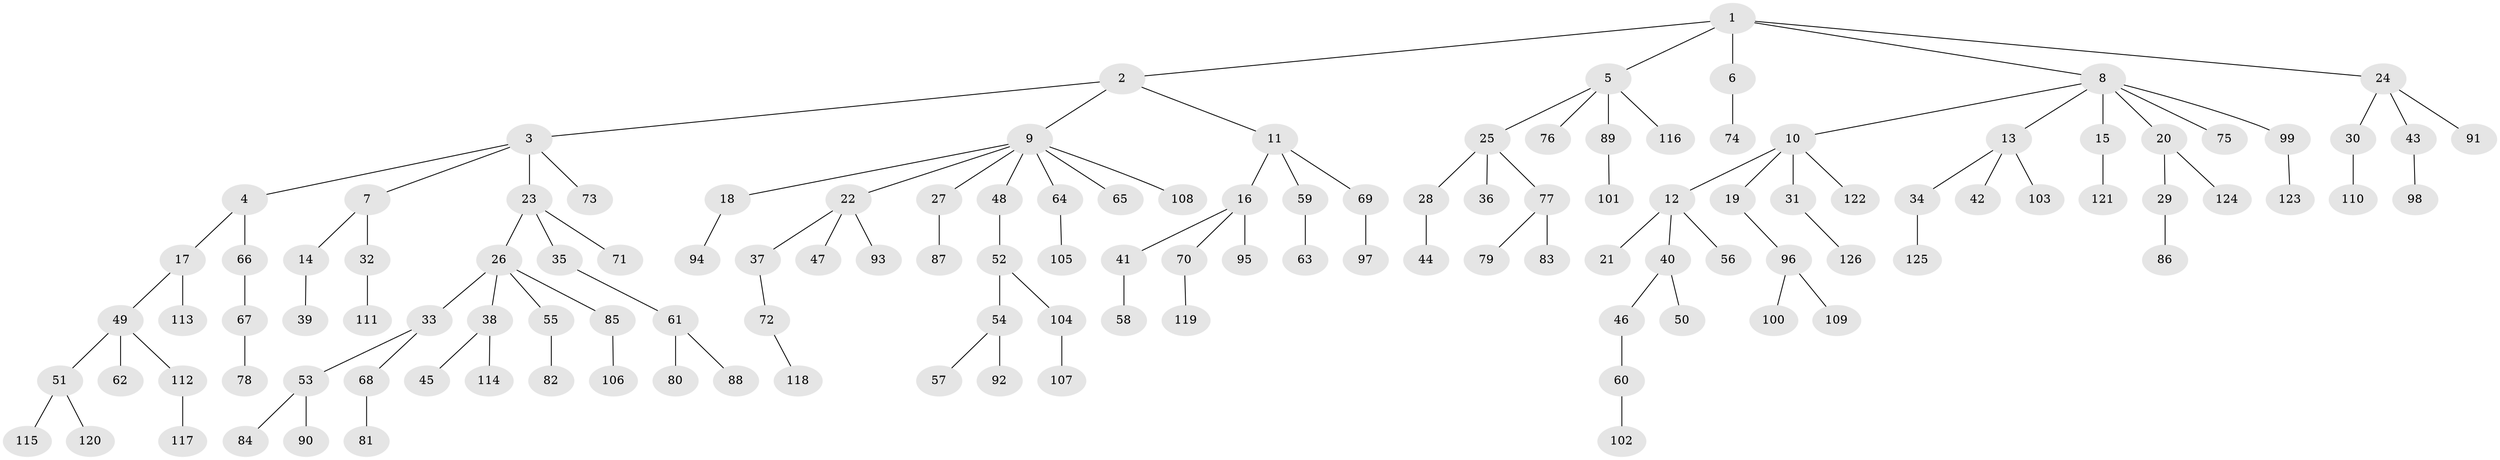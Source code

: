 // coarse degree distribution, {5: 0.025, 10: 0.0125, 6: 0.025, 4: 0.0625, 1: 0.575, 3: 0.0875, 7: 0.0125, 2: 0.2}
// Generated by graph-tools (version 1.1) at 2025/42/03/06/25 10:42:02]
// undirected, 126 vertices, 125 edges
graph export_dot {
graph [start="1"]
  node [color=gray90,style=filled];
  1;
  2;
  3;
  4;
  5;
  6;
  7;
  8;
  9;
  10;
  11;
  12;
  13;
  14;
  15;
  16;
  17;
  18;
  19;
  20;
  21;
  22;
  23;
  24;
  25;
  26;
  27;
  28;
  29;
  30;
  31;
  32;
  33;
  34;
  35;
  36;
  37;
  38;
  39;
  40;
  41;
  42;
  43;
  44;
  45;
  46;
  47;
  48;
  49;
  50;
  51;
  52;
  53;
  54;
  55;
  56;
  57;
  58;
  59;
  60;
  61;
  62;
  63;
  64;
  65;
  66;
  67;
  68;
  69;
  70;
  71;
  72;
  73;
  74;
  75;
  76;
  77;
  78;
  79;
  80;
  81;
  82;
  83;
  84;
  85;
  86;
  87;
  88;
  89;
  90;
  91;
  92;
  93;
  94;
  95;
  96;
  97;
  98;
  99;
  100;
  101;
  102;
  103;
  104;
  105;
  106;
  107;
  108;
  109;
  110;
  111;
  112;
  113;
  114;
  115;
  116;
  117;
  118;
  119;
  120;
  121;
  122;
  123;
  124;
  125;
  126;
  1 -- 2;
  1 -- 5;
  1 -- 6;
  1 -- 8;
  1 -- 24;
  2 -- 3;
  2 -- 9;
  2 -- 11;
  3 -- 4;
  3 -- 7;
  3 -- 23;
  3 -- 73;
  4 -- 17;
  4 -- 66;
  5 -- 25;
  5 -- 76;
  5 -- 89;
  5 -- 116;
  6 -- 74;
  7 -- 14;
  7 -- 32;
  8 -- 10;
  8 -- 13;
  8 -- 15;
  8 -- 20;
  8 -- 75;
  8 -- 99;
  9 -- 18;
  9 -- 22;
  9 -- 27;
  9 -- 48;
  9 -- 64;
  9 -- 65;
  9 -- 108;
  10 -- 12;
  10 -- 19;
  10 -- 31;
  10 -- 122;
  11 -- 16;
  11 -- 59;
  11 -- 69;
  12 -- 21;
  12 -- 40;
  12 -- 56;
  13 -- 34;
  13 -- 42;
  13 -- 103;
  14 -- 39;
  15 -- 121;
  16 -- 41;
  16 -- 70;
  16 -- 95;
  17 -- 49;
  17 -- 113;
  18 -- 94;
  19 -- 96;
  20 -- 29;
  20 -- 124;
  22 -- 37;
  22 -- 47;
  22 -- 93;
  23 -- 26;
  23 -- 35;
  23 -- 71;
  24 -- 30;
  24 -- 43;
  24 -- 91;
  25 -- 28;
  25 -- 36;
  25 -- 77;
  26 -- 33;
  26 -- 38;
  26 -- 55;
  26 -- 85;
  27 -- 87;
  28 -- 44;
  29 -- 86;
  30 -- 110;
  31 -- 126;
  32 -- 111;
  33 -- 53;
  33 -- 68;
  34 -- 125;
  35 -- 61;
  37 -- 72;
  38 -- 45;
  38 -- 114;
  40 -- 46;
  40 -- 50;
  41 -- 58;
  43 -- 98;
  46 -- 60;
  48 -- 52;
  49 -- 51;
  49 -- 62;
  49 -- 112;
  51 -- 115;
  51 -- 120;
  52 -- 54;
  52 -- 104;
  53 -- 84;
  53 -- 90;
  54 -- 57;
  54 -- 92;
  55 -- 82;
  59 -- 63;
  60 -- 102;
  61 -- 80;
  61 -- 88;
  64 -- 105;
  66 -- 67;
  67 -- 78;
  68 -- 81;
  69 -- 97;
  70 -- 119;
  72 -- 118;
  77 -- 79;
  77 -- 83;
  85 -- 106;
  89 -- 101;
  96 -- 100;
  96 -- 109;
  99 -- 123;
  104 -- 107;
  112 -- 117;
}
